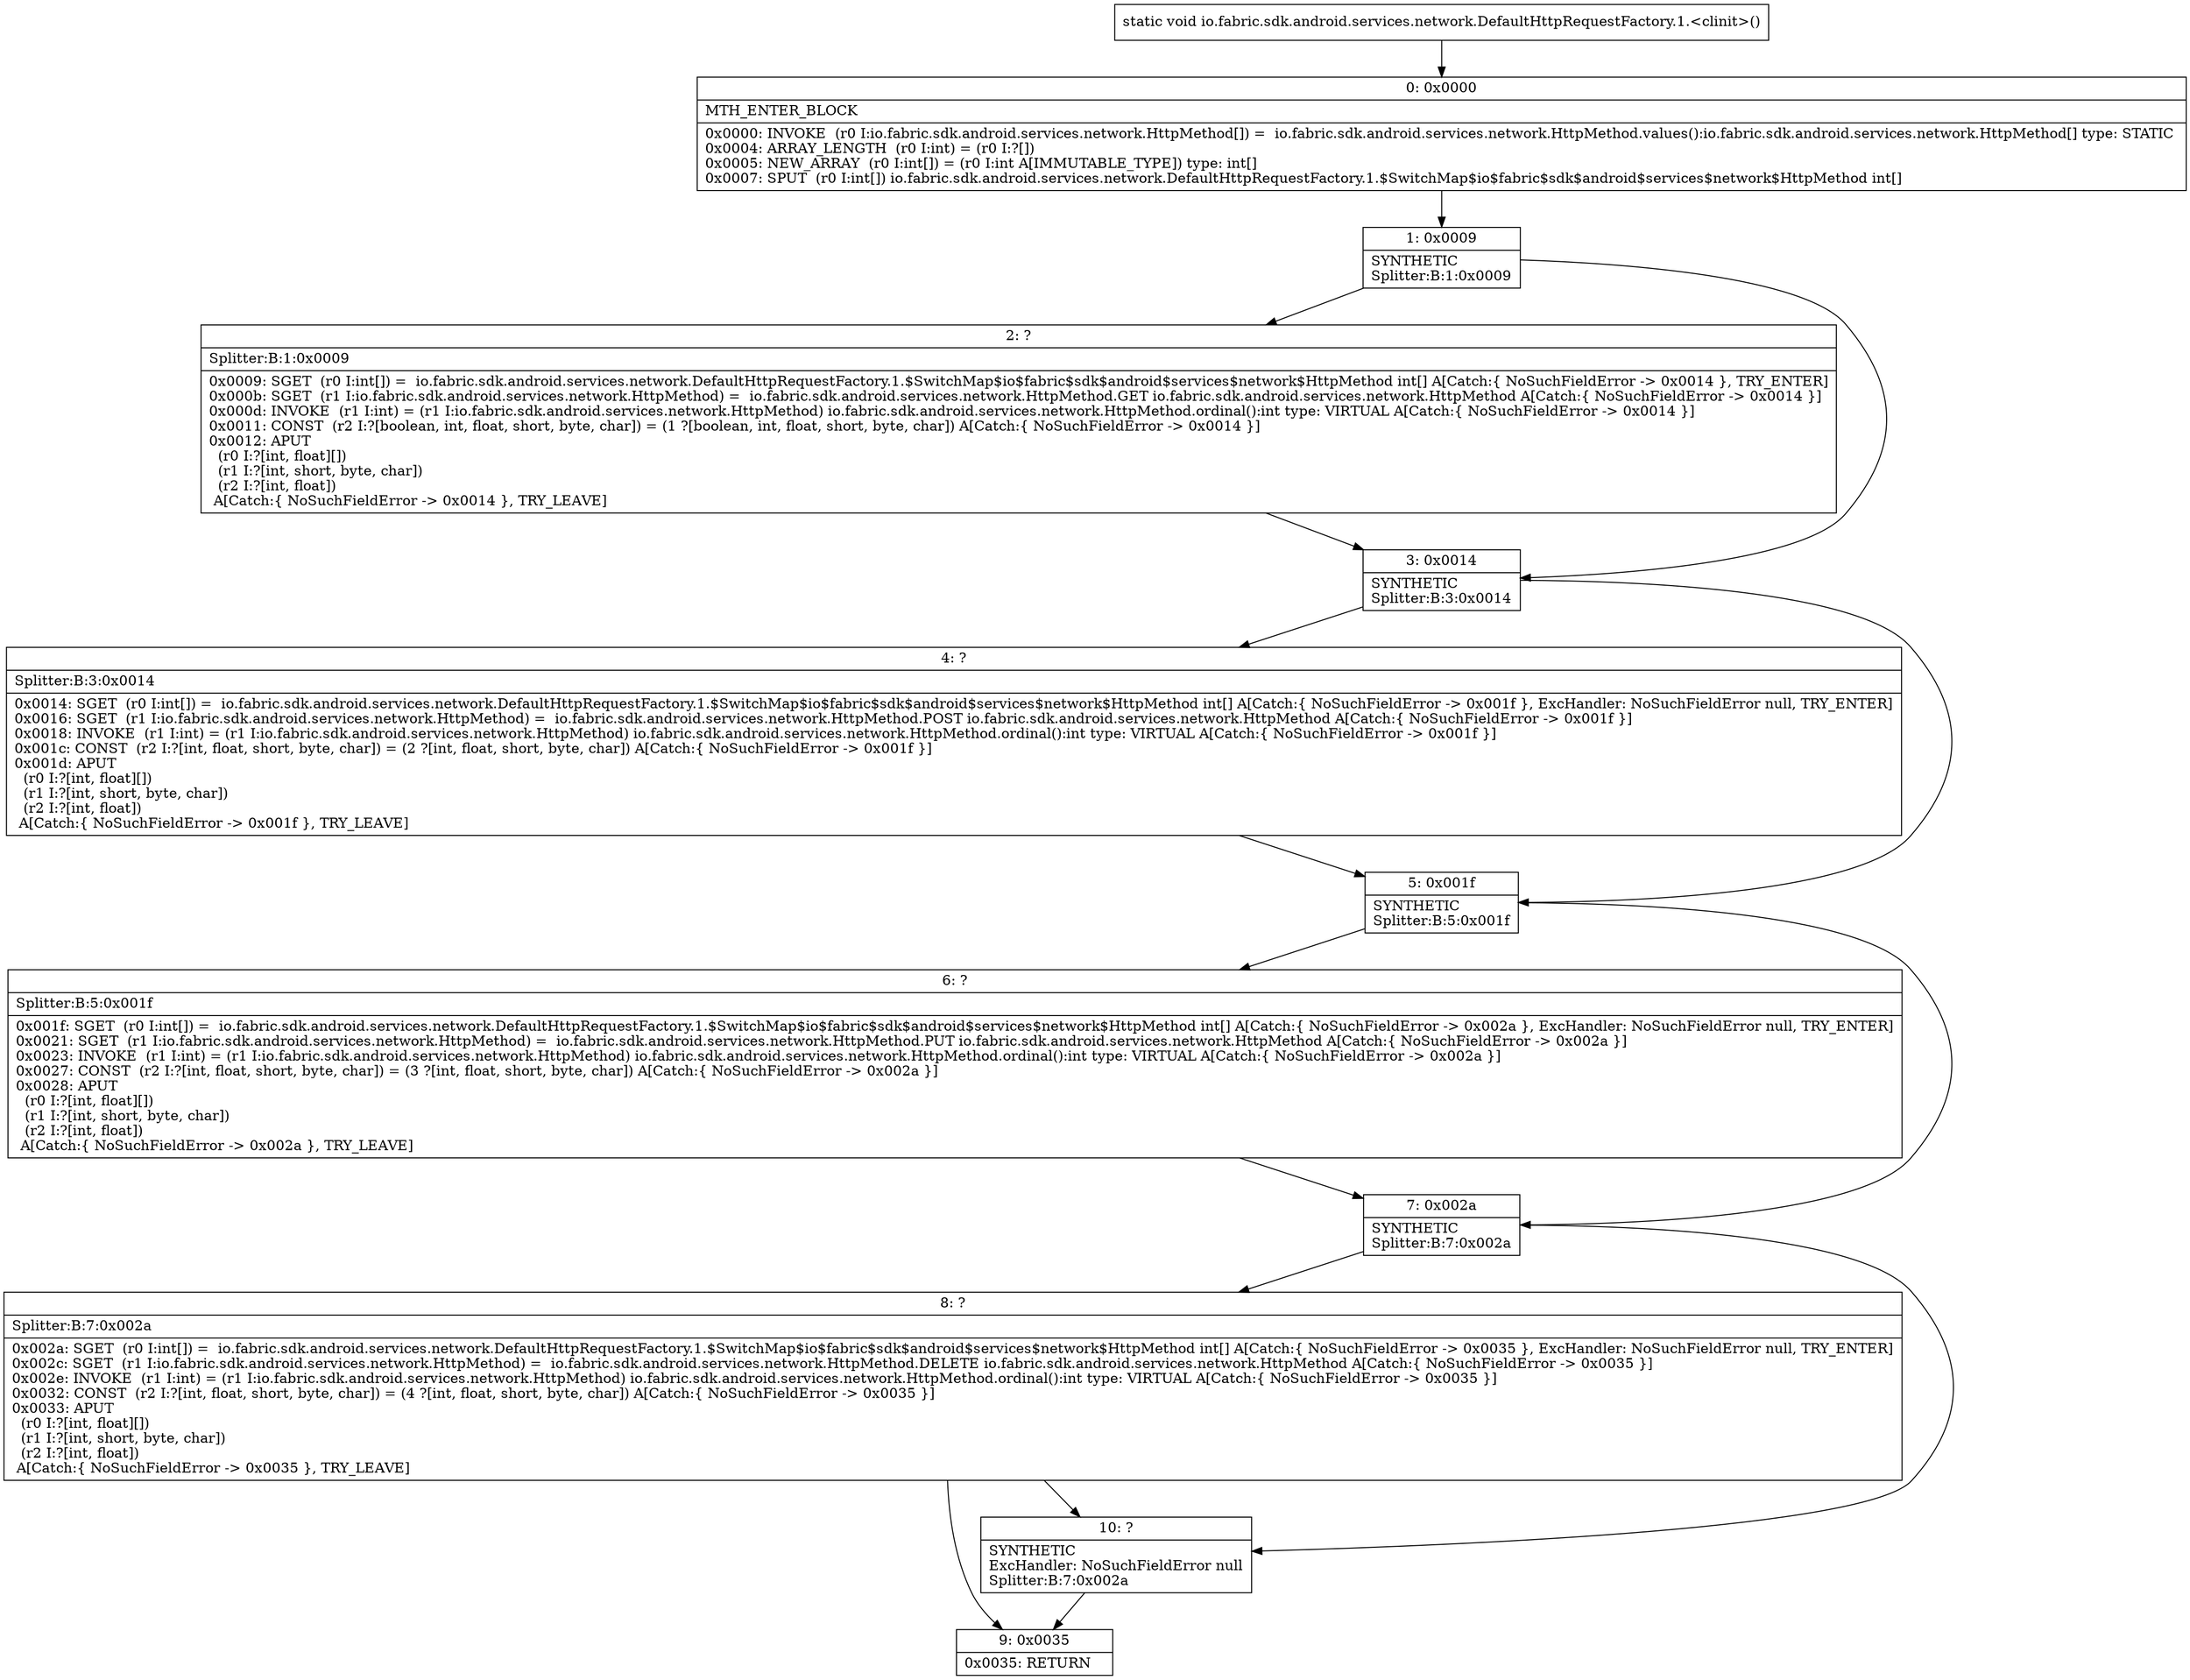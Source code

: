 digraph "CFG forio.fabric.sdk.android.services.network.DefaultHttpRequestFactory.1.\<clinit\>()V" {
Node_0 [shape=record,label="{0\:\ 0x0000|MTH_ENTER_BLOCK\l|0x0000: INVOKE  (r0 I:io.fabric.sdk.android.services.network.HttpMethod[]) =  io.fabric.sdk.android.services.network.HttpMethod.values():io.fabric.sdk.android.services.network.HttpMethod[] type: STATIC \l0x0004: ARRAY_LENGTH  (r0 I:int) = (r0 I:?[]) \l0x0005: NEW_ARRAY  (r0 I:int[]) = (r0 I:int A[IMMUTABLE_TYPE]) type: int[] \l0x0007: SPUT  (r0 I:int[]) io.fabric.sdk.android.services.network.DefaultHttpRequestFactory.1.$SwitchMap$io$fabric$sdk$android$services$network$HttpMethod int[] \l}"];
Node_1 [shape=record,label="{1\:\ 0x0009|SYNTHETIC\lSplitter:B:1:0x0009\l}"];
Node_2 [shape=record,label="{2\:\ ?|Splitter:B:1:0x0009\l|0x0009: SGET  (r0 I:int[]) =  io.fabric.sdk.android.services.network.DefaultHttpRequestFactory.1.$SwitchMap$io$fabric$sdk$android$services$network$HttpMethod int[] A[Catch:\{ NoSuchFieldError \-\> 0x0014 \}, TRY_ENTER]\l0x000b: SGET  (r1 I:io.fabric.sdk.android.services.network.HttpMethod) =  io.fabric.sdk.android.services.network.HttpMethod.GET io.fabric.sdk.android.services.network.HttpMethod A[Catch:\{ NoSuchFieldError \-\> 0x0014 \}]\l0x000d: INVOKE  (r1 I:int) = (r1 I:io.fabric.sdk.android.services.network.HttpMethod) io.fabric.sdk.android.services.network.HttpMethod.ordinal():int type: VIRTUAL A[Catch:\{ NoSuchFieldError \-\> 0x0014 \}]\l0x0011: CONST  (r2 I:?[boolean, int, float, short, byte, char]) = (1 ?[boolean, int, float, short, byte, char]) A[Catch:\{ NoSuchFieldError \-\> 0x0014 \}]\l0x0012: APUT  \l  (r0 I:?[int, float][])\l  (r1 I:?[int, short, byte, char])\l  (r2 I:?[int, float])\l A[Catch:\{ NoSuchFieldError \-\> 0x0014 \}, TRY_LEAVE]\l}"];
Node_3 [shape=record,label="{3\:\ 0x0014|SYNTHETIC\lSplitter:B:3:0x0014\l}"];
Node_4 [shape=record,label="{4\:\ ?|Splitter:B:3:0x0014\l|0x0014: SGET  (r0 I:int[]) =  io.fabric.sdk.android.services.network.DefaultHttpRequestFactory.1.$SwitchMap$io$fabric$sdk$android$services$network$HttpMethod int[] A[Catch:\{ NoSuchFieldError \-\> 0x001f \}, ExcHandler: NoSuchFieldError null, TRY_ENTER]\l0x0016: SGET  (r1 I:io.fabric.sdk.android.services.network.HttpMethod) =  io.fabric.sdk.android.services.network.HttpMethod.POST io.fabric.sdk.android.services.network.HttpMethod A[Catch:\{ NoSuchFieldError \-\> 0x001f \}]\l0x0018: INVOKE  (r1 I:int) = (r1 I:io.fabric.sdk.android.services.network.HttpMethod) io.fabric.sdk.android.services.network.HttpMethod.ordinal():int type: VIRTUAL A[Catch:\{ NoSuchFieldError \-\> 0x001f \}]\l0x001c: CONST  (r2 I:?[int, float, short, byte, char]) = (2 ?[int, float, short, byte, char]) A[Catch:\{ NoSuchFieldError \-\> 0x001f \}]\l0x001d: APUT  \l  (r0 I:?[int, float][])\l  (r1 I:?[int, short, byte, char])\l  (r2 I:?[int, float])\l A[Catch:\{ NoSuchFieldError \-\> 0x001f \}, TRY_LEAVE]\l}"];
Node_5 [shape=record,label="{5\:\ 0x001f|SYNTHETIC\lSplitter:B:5:0x001f\l}"];
Node_6 [shape=record,label="{6\:\ ?|Splitter:B:5:0x001f\l|0x001f: SGET  (r0 I:int[]) =  io.fabric.sdk.android.services.network.DefaultHttpRequestFactory.1.$SwitchMap$io$fabric$sdk$android$services$network$HttpMethod int[] A[Catch:\{ NoSuchFieldError \-\> 0x002a \}, ExcHandler: NoSuchFieldError null, TRY_ENTER]\l0x0021: SGET  (r1 I:io.fabric.sdk.android.services.network.HttpMethod) =  io.fabric.sdk.android.services.network.HttpMethod.PUT io.fabric.sdk.android.services.network.HttpMethod A[Catch:\{ NoSuchFieldError \-\> 0x002a \}]\l0x0023: INVOKE  (r1 I:int) = (r1 I:io.fabric.sdk.android.services.network.HttpMethod) io.fabric.sdk.android.services.network.HttpMethod.ordinal():int type: VIRTUAL A[Catch:\{ NoSuchFieldError \-\> 0x002a \}]\l0x0027: CONST  (r2 I:?[int, float, short, byte, char]) = (3 ?[int, float, short, byte, char]) A[Catch:\{ NoSuchFieldError \-\> 0x002a \}]\l0x0028: APUT  \l  (r0 I:?[int, float][])\l  (r1 I:?[int, short, byte, char])\l  (r2 I:?[int, float])\l A[Catch:\{ NoSuchFieldError \-\> 0x002a \}, TRY_LEAVE]\l}"];
Node_7 [shape=record,label="{7\:\ 0x002a|SYNTHETIC\lSplitter:B:7:0x002a\l}"];
Node_8 [shape=record,label="{8\:\ ?|Splitter:B:7:0x002a\l|0x002a: SGET  (r0 I:int[]) =  io.fabric.sdk.android.services.network.DefaultHttpRequestFactory.1.$SwitchMap$io$fabric$sdk$android$services$network$HttpMethod int[] A[Catch:\{ NoSuchFieldError \-\> 0x0035 \}, ExcHandler: NoSuchFieldError null, TRY_ENTER]\l0x002c: SGET  (r1 I:io.fabric.sdk.android.services.network.HttpMethod) =  io.fabric.sdk.android.services.network.HttpMethod.DELETE io.fabric.sdk.android.services.network.HttpMethod A[Catch:\{ NoSuchFieldError \-\> 0x0035 \}]\l0x002e: INVOKE  (r1 I:int) = (r1 I:io.fabric.sdk.android.services.network.HttpMethod) io.fabric.sdk.android.services.network.HttpMethod.ordinal():int type: VIRTUAL A[Catch:\{ NoSuchFieldError \-\> 0x0035 \}]\l0x0032: CONST  (r2 I:?[int, float, short, byte, char]) = (4 ?[int, float, short, byte, char]) A[Catch:\{ NoSuchFieldError \-\> 0x0035 \}]\l0x0033: APUT  \l  (r0 I:?[int, float][])\l  (r1 I:?[int, short, byte, char])\l  (r2 I:?[int, float])\l A[Catch:\{ NoSuchFieldError \-\> 0x0035 \}, TRY_LEAVE]\l}"];
Node_9 [shape=record,label="{9\:\ 0x0035|0x0035: RETURN   \l}"];
Node_10 [shape=record,label="{10\:\ ?|SYNTHETIC\lExcHandler: NoSuchFieldError null\lSplitter:B:7:0x002a\l}"];
MethodNode[shape=record,label="{static void io.fabric.sdk.android.services.network.DefaultHttpRequestFactory.1.\<clinit\>() }"];
MethodNode -> Node_0;
Node_0 -> Node_1;
Node_1 -> Node_2;
Node_1 -> Node_3;
Node_2 -> Node_3;
Node_3 -> Node_4;
Node_3 -> Node_5;
Node_4 -> Node_5;
Node_5 -> Node_6;
Node_5 -> Node_7;
Node_6 -> Node_7;
Node_7 -> Node_8;
Node_7 -> Node_10;
Node_8 -> Node_9;
Node_8 -> Node_10;
Node_10 -> Node_9;
}

